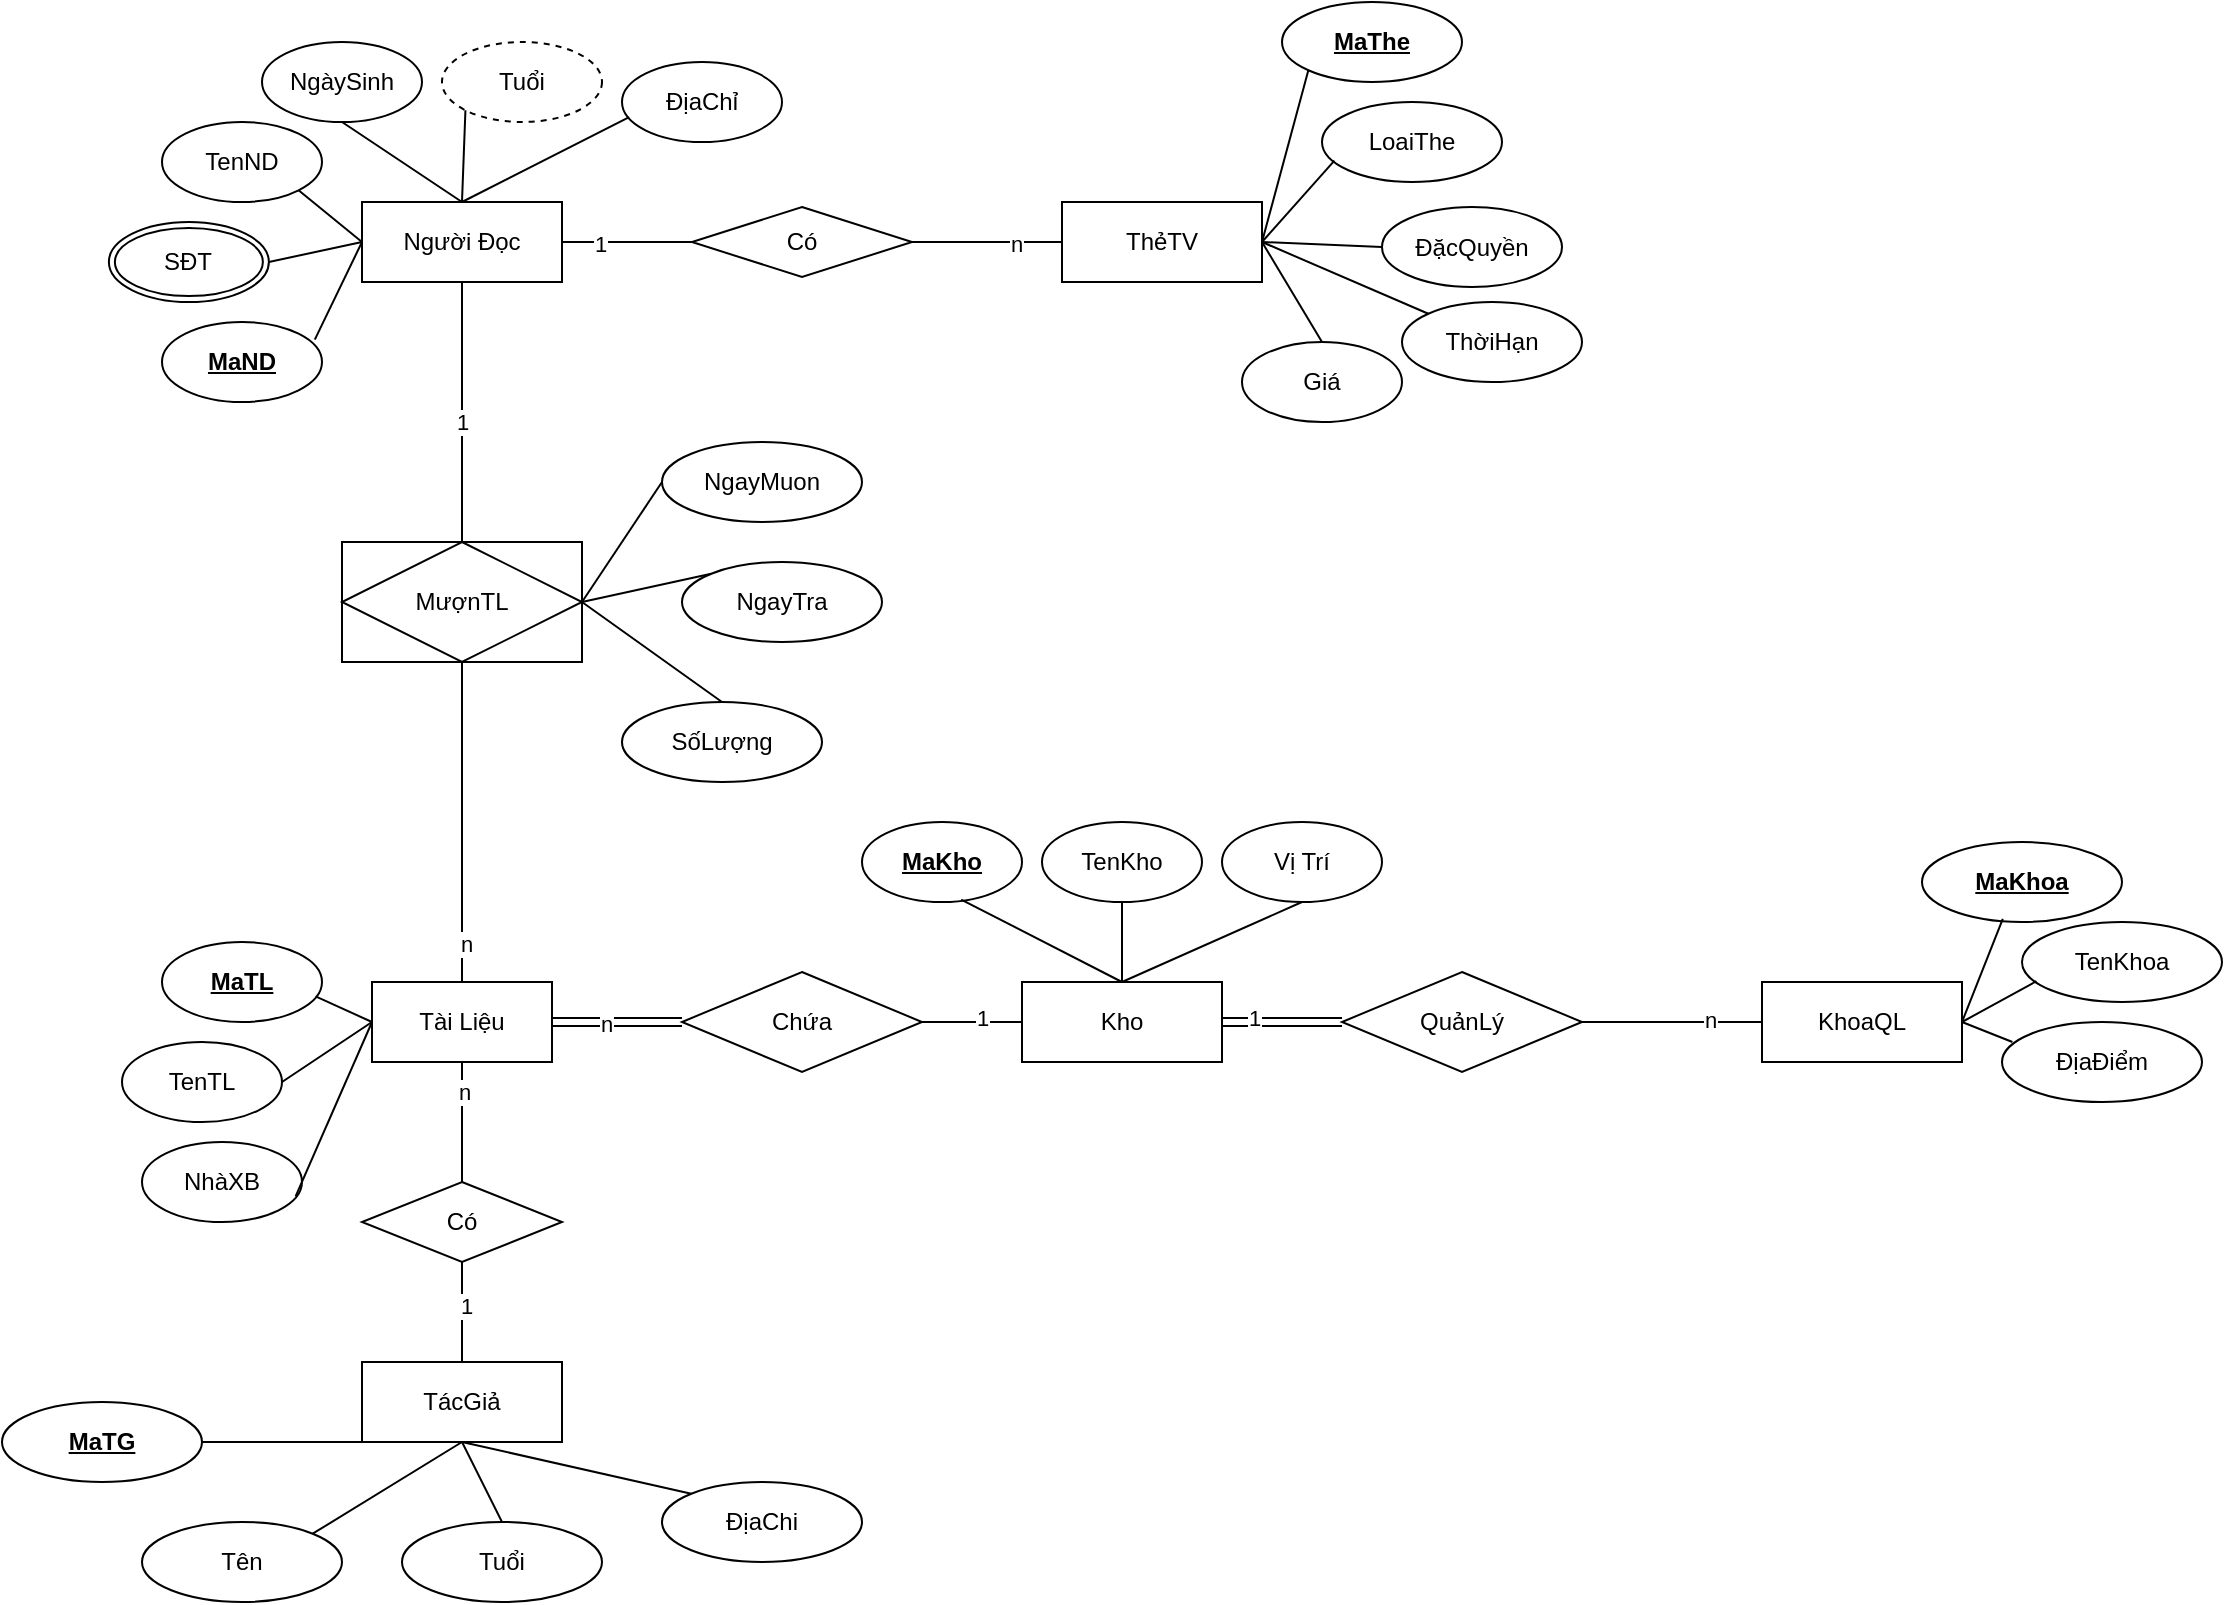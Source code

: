 <mxfile version="24.7.16">
  <diagram name="Trang-1" id="ZWzxkZIK--rJ453yQ6tB">
    <mxGraphModel dx="1290" dy="470" grid="1" gridSize="10" guides="1" tooltips="1" connect="1" arrows="1" fold="1" page="1" pageScale="1" pageWidth="3300" pageHeight="4681" math="0" shadow="0">
      <root>
        <mxCell id="0" />
        <mxCell id="1" parent="0" />
        <mxCell id="0mULd0ldyT7BNbRr9lkG-23" value="" style="edgeStyle=orthogonalEdgeStyle;rounded=0;orthogonalLoop=1;jettySize=auto;html=1;shape=link;" parent="1" source="qfUsmJVMwH6i1zUDP_hz-39" target="0mULd0ldyT7BNbRr9lkG-22" edge="1">
          <mxGeometry relative="1" as="geometry" />
        </mxCell>
        <mxCell id="9Rz3JVOHKZxzOsadTnG4-9" value="n" style="edgeLabel;html=1;align=center;verticalAlign=middle;resizable=0;points=[];" parent="0mULd0ldyT7BNbRr9lkG-23" vertex="1" connectable="0">
          <mxGeometry x="-0.184" y="-1" relative="1" as="geometry">
            <mxPoint as="offset" />
          </mxGeometry>
        </mxCell>
        <mxCell id="qfUsmJVMwH6i1zUDP_hz-39" value="Tài Liệu" style="whiteSpace=wrap;html=1;align=center;" parent="1" vertex="1">
          <mxGeometry x="765" y="880" width="90" height="40" as="geometry" />
        </mxCell>
        <mxCell id="qfUsmJVMwH6i1zUDP_hz-40" style="edgeStyle=none;rounded=0;orthogonalLoop=1;jettySize=auto;html=1;exitX=1;exitY=1;exitDx=0;exitDy=0;" parent="1" source="qfUsmJVMwH6i1zUDP_hz-39" target="qfUsmJVMwH6i1zUDP_hz-39" edge="1">
          <mxGeometry relative="1" as="geometry" />
        </mxCell>
        <mxCell id="qfUsmJVMwH6i1zUDP_hz-42" value="&lt;u&gt;&lt;b&gt;MaTL&lt;/b&gt;&lt;/u&gt;" style="ellipse;whiteSpace=wrap;html=1;align=center;" parent="1" vertex="1">
          <mxGeometry x="660" y="860" width="80" height="40" as="geometry" />
        </mxCell>
        <mxCell id="qfUsmJVMwH6i1zUDP_hz-46" value="" style="endArrow=none;html=1;rounded=0;entryX=0;entryY=0.5;entryDx=0;entryDy=0;exitX=0.96;exitY=0.68;exitDx=0;exitDy=0;exitPerimeter=0;" parent="1" source="qfUsmJVMwH6i1zUDP_hz-42" target="qfUsmJVMwH6i1zUDP_hz-39" edge="1">
          <mxGeometry relative="1" as="geometry">
            <mxPoint x="770" y="869.5" as="sourcePoint" />
            <mxPoint x="930" y="869.5" as="targetPoint" />
          </mxGeometry>
        </mxCell>
        <mxCell id="qfUsmJVMwH6i1zUDP_hz-48" value="NhàXB" style="ellipse;whiteSpace=wrap;html=1;align=center;" parent="1" vertex="1">
          <mxGeometry x="650" y="960" width="80" height="40" as="geometry" />
        </mxCell>
        <mxCell id="qfUsmJVMwH6i1zUDP_hz-49" value="" style="endArrow=none;html=1;rounded=0;entryX=0;entryY=0.5;entryDx=0;entryDy=0;exitX=0.96;exitY=0.68;exitDx=0;exitDy=0;exitPerimeter=0;" parent="1" source="qfUsmJVMwH6i1zUDP_hz-48" target="qfUsmJVMwH6i1zUDP_hz-39" edge="1">
          <mxGeometry relative="1" as="geometry">
            <mxPoint x="740" y="939.5" as="sourcePoint" />
            <mxPoint x="783" y="960" as="targetPoint" />
          </mxGeometry>
        </mxCell>
        <mxCell id="qfUsmJVMwH6i1zUDP_hz-50" value="" style="endArrow=none;html=1;rounded=0;entryX=0;entryY=0.5;entryDx=0;entryDy=0;exitX=1;exitY=0.5;exitDx=0;exitDy=0;" parent="1" source="0mULd0ldyT7BNbRr9lkG-20" target="qfUsmJVMwH6i1zUDP_hz-39" edge="1">
          <mxGeometry relative="1" as="geometry">
            <mxPoint x="730" y="880" as="sourcePoint" />
            <mxPoint x="790" y="960" as="targetPoint" />
            <Array as="points" />
          </mxGeometry>
        </mxCell>
        <mxCell id="qfUsmJVMwH6i1zUDP_hz-54" value="KhoaQL" style="whiteSpace=wrap;html=1;align=center;" parent="1" vertex="1">
          <mxGeometry x="1460" y="880" width="100" height="40" as="geometry" />
        </mxCell>
        <mxCell id="0mULd0ldyT7BNbRr9lkG-20" value="TenTL" style="ellipse;whiteSpace=wrap;html=1;align=center;" parent="1" vertex="1">
          <mxGeometry x="640" y="910" width="80" height="40" as="geometry" />
        </mxCell>
        <mxCell id="0mULd0ldyT7BNbRr9lkG-21" value="Kho" style="whiteSpace=wrap;html=1;align=center;" parent="1" vertex="1">
          <mxGeometry x="1090" y="880" width="100" height="40" as="geometry" />
        </mxCell>
        <mxCell id="0mULd0ldyT7BNbRr9lkG-22" value="Chứa" style="shape=rhombus;perimeter=rhombusPerimeter;whiteSpace=wrap;html=1;align=center;" parent="1" vertex="1">
          <mxGeometry x="920" y="875" width="120" height="50" as="geometry" />
        </mxCell>
        <mxCell id="aHBC1eFmVWSHndRZBE3q-16" value="" style="edgeStyle=orthogonalEdgeStyle;rounded=0;orthogonalLoop=1;jettySize=auto;html=1;shape=link;" edge="1" parent="1" source="0mULd0ldyT7BNbRr9lkG-25" target="0mULd0ldyT7BNbRr9lkG-21">
          <mxGeometry relative="1" as="geometry" />
        </mxCell>
        <mxCell id="aHBC1eFmVWSHndRZBE3q-17" value="1" style="edgeLabel;html=1;align=center;verticalAlign=middle;resizable=0;points=[];" vertex="1" connectable="0" parent="aHBC1eFmVWSHndRZBE3q-16">
          <mxGeometry x="0.467" y="-2" relative="1" as="geometry">
            <mxPoint as="offset" />
          </mxGeometry>
        </mxCell>
        <mxCell id="0mULd0ldyT7BNbRr9lkG-25" value="QuảnLý" style="shape=rhombus;perimeter=rhombusPerimeter;whiteSpace=wrap;html=1;align=center;" parent="1" vertex="1">
          <mxGeometry x="1250" y="875" width="120" height="50" as="geometry" />
        </mxCell>
        <mxCell id="0mULd0ldyT7BNbRr9lkG-28" value="" style="endArrow=none;html=1;rounded=0;exitX=1;exitY=0.5;exitDx=0;exitDy=0;entryX=0;entryY=0.5;entryDx=0;entryDy=0;" parent="1" source="0mULd0ldyT7BNbRr9lkG-22" target="0mULd0ldyT7BNbRr9lkG-21" edge="1">
          <mxGeometry relative="1" as="geometry">
            <mxPoint x="1080" y="910" as="sourcePoint" />
            <mxPoint x="1090" y="900" as="targetPoint" />
          </mxGeometry>
        </mxCell>
        <mxCell id="0mULd0ldyT7BNbRr9lkG-29" value="" style="endArrow=none;html=1;rounded=0;exitX=1;exitY=0.5;exitDx=0;exitDy=0;entryX=0;entryY=0.5;entryDx=0;entryDy=0;" parent="1" source="0mULd0ldyT7BNbRr9lkG-22" target="0mULd0ldyT7BNbRr9lkG-21" edge="1">
          <mxGeometry relative="1" as="geometry">
            <mxPoint x="1040" y="900" as="sourcePoint" />
            <mxPoint x="1090" y="900" as="targetPoint" />
            <Array as="points">
              <mxPoint x="1090" y="900" />
            </Array>
          </mxGeometry>
        </mxCell>
        <mxCell id="9Rz3JVOHKZxzOsadTnG4-10" value="1" style="edgeLabel;html=1;align=center;verticalAlign=middle;resizable=0;points=[];" parent="0mULd0ldyT7BNbRr9lkG-29" vertex="1" connectable="0">
          <mxGeometry x="0.176" y="2" relative="1" as="geometry">
            <mxPoint as="offset" />
          </mxGeometry>
        </mxCell>
        <mxCell id="9Rz3JVOHKZxzOsadTnG4-3" value="&lt;u&gt;&lt;b&gt;MaKho&lt;/b&gt;&lt;/u&gt;" style="ellipse;whiteSpace=wrap;html=1;align=center;" parent="1" vertex="1">
          <mxGeometry x="1010" y="800" width="80" height="40" as="geometry" />
        </mxCell>
        <mxCell id="9Rz3JVOHKZxzOsadTnG4-4" value="TenKho" style="ellipse;whiteSpace=wrap;html=1;align=center;" parent="1" vertex="1">
          <mxGeometry x="1100" y="800" width="80" height="40" as="geometry" />
        </mxCell>
        <mxCell id="9Rz3JVOHKZxzOsadTnG4-5" value="Vị Trí" style="ellipse;whiteSpace=wrap;html=1;align=center;" parent="1" vertex="1">
          <mxGeometry x="1190" y="800" width="80" height="40" as="geometry" />
        </mxCell>
        <mxCell id="9Rz3JVOHKZxzOsadTnG4-6" value="" style="endArrow=none;html=1;rounded=0;entryX=0.62;entryY=0.97;entryDx=0;entryDy=0;entryPerimeter=0;exitX=0.5;exitY=0;exitDx=0;exitDy=0;" parent="1" source="0mULd0ldyT7BNbRr9lkG-21" target="9Rz3JVOHKZxzOsadTnG4-3" edge="1">
          <mxGeometry relative="1" as="geometry">
            <mxPoint x="1170" y="970" as="sourcePoint" />
            <mxPoint x="1330" y="970" as="targetPoint" />
          </mxGeometry>
        </mxCell>
        <mxCell id="9Rz3JVOHKZxzOsadTnG4-7" value="" style="endArrow=none;html=1;rounded=0;entryX=0.5;entryY=1;entryDx=0;entryDy=0;exitX=0.5;exitY=0;exitDx=0;exitDy=0;" parent="1" source="0mULd0ldyT7BNbRr9lkG-21" target="9Rz3JVOHKZxzOsadTnG4-4" edge="1">
          <mxGeometry relative="1" as="geometry">
            <mxPoint x="1170" y="970" as="sourcePoint" />
            <mxPoint x="1330" y="970" as="targetPoint" />
          </mxGeometry>
        </mxCell>
        <mxCell id="9Rz3JVOHKZxzOsadTnG4-8" value="" style="endArrow=none;html=1;rounded=0;entryX=0.5;entryY=1;entryDx=0;entryDy=0;exitX=0.5;exitY=0;exitDx=0;exitDy=0;" parent="1" source="0mULd0ldyT7BNbRr9lkG-21" target="9Rz3JVOHKZxzOsadTnG4-5" edge="1">
          <mxGeometry relative="1" as="geometry">
            <mxPoint x="1170" y="970" as="sourcePoint" />
            <mxPoint x="1330" y="970" as="targetPoint" />
          </mxGeometry>
        </mxCell>
        <mxCell id="9Rz3JVOHKZxzOsadTnG4-13" value="Người Đọc" style="whiteSpace=wrap;html=1;align=center;" parent="1" vertex="1">
          <mxGeometry x="760" y="490" width="100" height="40" as="geometry" />
        </mxCell>
        <mxCell id="9Rz3JVOHKZxzOsadTnG4-14" value="TenND" style="ellipse;whiteSpace=wrap;html=1;align=center;" parent="1" vertex="1">
          <mxGeometry x="660" y="450" width="80" height="40" as="geometry" />
        </mxCell>
        <mxCell id="9Rz3JVOHKZxzOsadTnG4-23" value="NgàySinh" style="ellipse;whiteSpace=wrap;html=1;align=center;" parent="1" vertex="1">
          <mxGeometry x="710" y="410" width="80" height="40" as="geometry" />
        </mxCell>
        <mxCell id="9Rz3JVOHKZxzOsadTnG4-24" value="&lt;u&gt;&lt;b&gt;MaND&lt;/b&gt;&lt;/u&gt;" style="ellipse;whiteSpace=wrap;html=1;align=center;" parent="1" vertex="1">
          <mxGeometry x="660" y="550" width="80" height="40" as="geometry" />
        </mxCell>
        <mxCell id="9Rz3JVOHKZxzOsadTnG4-26" value="ĐịaChỉ" style="ellipse;whiteSpace=wrap;html=1;align=center;" parent="1" vertex="1">
          <mxGeometry x="890" y="420" width="80" height="40" as="geometry" />
        </mxCell>
        <mxCell id="9Rz3JVOHKZxzOsadTnG4-29" value="Tuổi" style="ellipse;whiteSpace=wrap;html=1;align=center;dashed=1;" parent="1" vertex="1">
          <mxGeometry x="800" y="410" width="80" height="40" as="geometry" />
        </mxCell>
        <mxCell id="9Rz3JVOHKZxzOsadTnG4-31" value="" style="endArrow=none;html=1;rounded=0;exitX=1;exitY=1;exitDx=0;exitDy=0;entryX=0;entryY=0.5;entryDx=0;entryDy=0;" parent="1" source="9Rz3JVOHKZxzOsadTnG4-14" target="9Rz3JVOHKZxzOsadTnG4-13" edge="1">
          <mxGeometry relative="1" as="geometry">
            <mxPoint x="1170" y="630" as="sourcePoint" />
            <mxPoint x="1330" y="630" as="targetPoint" />
          </mxGeometry>
        </mxCell>
        <mxCell id="9Rz3JVOHKZxzOsadTnG4-32" value="" style="endArrow=none;html=1;rounded=0;exitX=1;exitY=0.5;exitDx=0;exitDy=0;entryX=0;entryY=0.5;entryDx=0;entryDy=0;" parent="1" source="9Rz3JVOHKZxzOsadTnG4-143" target="9Rz3JVOHKZxzOsadTnG4-13" edge="1">
          <mxGeometry relative="1" as="geometry">
            <mxPoint x="730.0" y="520" as="sourcePoint" />
            <mxPoint x="800" y="520" as="targetPoint" />
          </mxGeometry>
        </mxCell>
        <mxCell id="9Rz3JVOHKZxzOsadTnG4-33" value="" style="endArrow=none;html=1;rounded=0;exitX=0.955;exitY=0.22;exitDx=0;exitDy=0;exitPerimeter=0;entryX=0;entryY=0.5;entryDx=0;entryDy=0;" parent="1" source="9Rz3JVOHKZxzOsadTnG4-24" target="9Rz3JVOHKZxzOsadTnG4-13" edge="1">
          <mxGeometry relative="1" as="geometry">
            <mxPoint x="748" y="504" as="sourcePoint" />
            <mxPoint x="790" y="540" as="targetPoint" />
          </mxGeometry>
        </mxCell>
        <mxCell id="9Rz3JVOHKZxzOsadTnG4-34" value="" style="endArrow=none;html=1;rounded=0;exitX=0.5;exitY=1;exitDx=0;exitDy=0;entryX=0.5;entryY=0;entryDx=0;entryDy=0;" parent="1" source="9Rz3JVOHKZxzOsadTnG4-23" target="9Rz3JVOHKZxzOsadTnG4-13" edge="1">
          <mxGeometry relative="1" as="geometry">
            <mxPoint x="758" y="514" as="sourcePoint" />
            <mxPoint x="820" y="540" as="targetPoint" />
          </mxGeometry>
        </mxCell>
        <mxCell id="9Rz3JVOHKZxzOsadTnG4-35" value="" style="endArrow=none;html=1;rounded=0;exitX=0;exitY=1;exitDx=0;exitDy=0;entryX=0.5;entryY=0;entryDx=0;entryDy=0;" parent="1" source="9Rz3JVOHKZxzOsadTnG4-29" target="9Rz3JVOHKZxzOsadTnG4-13" edge="1">
          <mxGeometry relative="1" as="geometry">
            <mxPoint x="803" y="482" as="sourcePoint" />
            <mxPoint x="800" y="530" as="targetPoint" />
          </mxGeometry>
        </mxCell>
        <mxCell id="9Rz3JVOHKZxzOsadTnG4-36" value="" style="endArrow=none;html=1;rounded=0;exitX=0.045;exitY=0.69;exitDx=0;exitDy=0;exitPerimeter=0;entryX=0.5;entryY=0;entryDx=0;entryDy=0;" parent="1" source="9Rz3JVOHKZxzOsadTnG4-26" target="9Rz3JVOHKZxzOsadTnG4-13" edge="1">
          <mxGeometry relative="1" as="geometry">
            <mxPoint x="813" y="492" as="sourcePoint" />
            <mxPoint x="833" y="509" as="targetPoint" />
          </mxGeometry>
        </mxCell>
        <mxCell id="9Rz3JVOHKZxzOsadTnG4-39" value="ThẻTV" style="whiteSpace=wrap;html=1;align=center;" parent="1" vertex="1">
          <mxGeometry x="1110" y="490" width="100" height="40" as="geometry" />
        </mxCell>
        <mxCell id="9Rz3JVOHKZxzOsadTnG4-40" value="Có" style="shape=rhombus;perimeter=rhombusPerimeter;whiteSpace=wrap;html=1;align=center;" parent="1" vertex="1">
          <mxGeometry x="925" y="492.5" width="110" height="35" as="geometry" />
        </mxCell>
        <mxCell id="9Rz3JVOHKZxzOsadTnG4-41" value="" style="endArrow=none;html=1;rounded=0;exitX=1;exitY=0.5;exitDx=0;exitDy=0;entryX=0;entryY=0.5;entryDx=0;entryDy=0;" parent="1" source="9Rz3JVOHKZxzOsadTnG4-13" target="9Rz3JVOHKZxzOsadTnG4-40" edge="1">
          <mxGeometry relative="1" as="geometry">
            <mxPoint x="1130" y="630" as="sourcePoint" />
            <mxPoint x="1290" y="630" as="targetPoint" />
          </mxGeometry>
        </mxCell>
        <mxCell id="9Rz3JVOHKZxzOsadTnG4-43" value="1" style="edgeLabel;html=1;align=center;verticalAlign=middle;resizable=0;points=[];" parent="9Rz3JVOHKZxzOsadTnG4-41" vertex="1" connectable="0">
          <mxGeometry x="-0.415" y="-1" relative="1" as="geometry">
            <mxPoint as="offset" />
          </mxGeometry>
        </mxCell>
        <mxCell id="9Rz3JVOHKZxzOsadTnG4-69" value="&lt;b&gt;&lt;u&gt;MaThe&lt;/u&gt;&lt;/b&gt;" style="ellipse;whiteSpace=wrap;html=1;align=center;" parent="1" vertex="1">
          <mxGeometry x="1220" y="390" width="90" height="40" as="geometry" />
        </mxCell>
        <mxCell id="9Rz3JVOHKZxzOsadTnG4-70" value="LoaiThe" style="ellipse;whiteSpace=wrap;html=1;align=center;" parent="1" vertex="1">
          <mxGeometry x="1240" y="440" width="90" height="40" as="geometry" />
        </mxCell>
        <mxCell id="9Rz3JVOHKZxzOsadTnG4-71" value="ĐặcQuyền" style="ellipse;whiteSpace=wrap;html=1;align=center;" parent="1" vertex="1">
          <mxGeometry x="1270" y="492.5" width="90" height="40" as="geometry" />
        </mxCell>
        <mxCell id="9Rz3JVOHKZxzOsadTnG4-72" value="ThờiHạn" style="ellipse;whiteSpace=wrap;html=1;align=center;" parent="1" vertex="1">
          <mxGeometry x="1280" y="540" width="90" height="40" as="geometry" />
        </mxCell>
        <mxCell id="9Rz3JVOHKZxzOsadTnG4-74" value="" style="endArrow=none;html=1;rounded=0;entryX=0;entryY=1;entryDx=0;entryDy=0;exitX=1;exitY=0.5;exitDx=0;exitDy=0;" parent="1" source="9Rz3JVOHKZxzOsadTnG4-39" target="9Rz3JVOHKZxzOsadTnG4-69" edge="1">
          <mxGeometry relative="1" as="geometry">
            <mxPoint x="1196.72" y="490" as="sourcePoint" />
            <mxPoint x="1220.005" y="414.188" as="targetPoint" />
          </mxGeometry>
        </mxCell>
        <mxCell id="9Rz3JVOHKZxzOsadTnG4-75" value="" style="endArrow=none;html=1;rounded=0;entryX=0.069;entryY=0.732;entryDx=0;entryDy=0;entryPerimeter=0;exitX=1;exitY=0.5;exitDx=0;exitDy=0;" parent="1" source="9Rz3JVOHKZxzOsadTnG4-39" target="9Rz3JVOHKZxzOsadTnG4-70" edge="1">
          <mxGeometry relative="1" as="geometry">
            <mxPoint x="1200" y="490" as="sourcePoint" />
            <mxPoint x="1230.005" y="424.188" as="targetPoint" />
          </mxGeometry>
        </mxCell>
        <mxCell id="9Rz3JVOHKZxzOsadTnG4-77" value="" style="endArrow=none;html=1;rounded=0;entryX=0;entryY=0.5;entryDx=0;entryDy=0;exitX=1;exitY=0.5;exitDx=0;exitDy=0;" parent="1" source="9Rz3JVOHKZxzOsadTnG4-39" target="9Rz3JVOHKZxzOsadTnG4-71" edge="1">
          <mxGeometry relative="1" as="geometry">
            <mxPoint x="1200" y="490" as="sourcePoint" />
            <mxPoint x="1240.005" y="434.188" as="targetPoint" />
          </mxGeometry>
        </mxCell>
        <mxCell id="9Rz3JVOHKZxzOsadTnG4-78" value="" style="endArrow=none;html=1;rounded=0;entryX=0;entryY=0;entryDx=0;entryDy=0;exitX=1;exitY=0.5;exitDx=0;exitDy=0;" parent="1" source="9Rz3JVOHKZxzOsadTnG4-39" target="9Rz3JVOHKZxzOsadTnG4-72" edge="1">
          <mxGeometry relative="1" as="geometry">
            <mxPoint x="1220" y="520" as="sourcePoint" />
            <mxPoint x="1280" y="523" as="targetPoint" />
          </mxGeometry>
        </mxCell>
        <mxCell id="9Rz3JVOHKZxzOsadTnG4-79" value="Giá" style="ellipse;whiteSpace=wrap;html=1;align=center;" parent="1" vertex="1">
          <mxGeometry x="1200" y="560" width="80" height="40" as="geometry" />
        </mxCell>
        <mxCell id="9Rz3JVOHKZxzOsadTnG4-80" value="" style="endArrow=none;html=1;rounded=0;entryX=0.5;entryY=0;entryDx=0;entryDy=0;" parent="1" target="9Rz3JVOHKZxzOsadTnG4-79" edge="1">
          <mxGeometry relative="1" as="geometry">
            <mxPoint x="1210" y="510" as="sourcePoint" />
            <mxPoint x="1273" y="566" as="targetPoint" />
          </mxGeometry>
        </mxCell>
        <mxCell id="9Rz3JVOHKZxzOsadTnG4-82" value="MượnTL" style="shape=associativeEntity;whiteSpace=wrap;html=1;align=center;" parent="1" vertex="1">
          <mxGeometry x="750" y="660" width="120" height="60" as="geometry" />
        </mxCell>
        <mxCell id="9Rz3JVOHKZxzOsadTnG4-88" value="" style="endArrow=none;html=1;rounded=0;entryX=0.5;entryY=0;entryDx=0;entryDy=0;exitX=0.5;exitY=1;exitDx=0;exitDy=0;" parent="1" source="9Rz3JVOHKZxzOsadTnG4-13" target="9Rz3JVOHKZxzOsadTnG4-82" edge="1">
          <mxGeometry relative="1" as="geometry">
            <mxPoint x="810" y="520" as="sourcePoint" />
            <mxPoint x="1280" y="650" as="targetPoint" />
          </mxGeometry>
        </mxCell>
        <mxCell id="9Rz3JVOHKZxzOsadTnG4-89" value="1" style="edgeLabel;html=1;align=center;verticalAlign=middle;resizable=0;points=[];" parent="9Rz3JVOHKZxzOsadTnG4-88" vertex="1" connectable="0">
          <mxGeometry x="0.068" relative="1" as="geometry">
            <mxPoint as="offset" />
          </mxGeometry>
        </mxCell>
        <mxCell id="9Rz3JVOHKZxzOsadTnG4-93" value="NgayMuon" style="ellipse;whiteSpace=wrap;html=1;align=center;" parent="1" vertex="1">
          <mxGeometry x="910" y="610" width="100" height="40" as="geometry" />
        </mxCell>
        <mxCell id="9Rz3JVOHKZxzOsadTnG4-94" value="NgayTra" style="ellipse;whiteSpace=wrap;html=1;align=center;" parent="1" vertex="1">
          <mxGeometry x="920" y="670" width="100" height="40" as="geometry" />
        </mxCell>
        <mxCell id="9Rz3JVOHKZxzOsadTnG4-95" value="SốLượng" style="ellipse;whiteSpace=wrap;html=1;align=center;" parent="1" vertex="1">
          <mxGeometry x="890" y="740" width="100" height="40" as="geometry" />
        </mxCell>
        <mxCell id="9Rz3JVOHKZxzOsadTnG4-103" value="" style="endArrow=none;html=1;rounded=0;entryX=0;entryY=0.5;entryDx=0;entryDy=0;" parent="1" target="9Rz3JVOHKZxzOsadTnG4-93" edge="1">
          <mxGeometry relative="1" as="geometry">
            <mxPoint x="870" y="690" as="sourcePoint" />
            <mxPoint x="910" y="670" as="targetPoint" />
          </mxGeometry>
        </mxCell>
        <mxCell id="9Rz3JVOHKZxzOsadTnG4-104" value="" style="endArrow=none;html=1;rounded=0;entryX=0;entryY=0;entryDx=0;entryDy=0;exitX=1;exitY=0.5;exitDx=0;exitDy=0;" parent="1" source="9Rz3JVOHKZxzOsadTnG4-82" target="9Rz3JVOHKZxzOsadTnG4-94" edge="1">
          <mxGeometry relative="1" as="geometry">
            <mxPoint x="870" y="690" as="sourcePoint" />
            <mxPoint x="970" y="710" as="targetPoint" />
          </mxGeometry>
        </mxCell>
        <mxCell id="9Rz3JVOHKZxzOsadTnG4-106" value="" style="endArrow=none;html=1;rounded=0;entryX=0.5;entryY=0;entryDx=0;entryDy=0;exitX=1;exitY=0.5;exitDx=0;exitDy=0;" parent="1" source="9Rz3JVOHKZxzOsadTnG4-82" target="9Rz3JVOHKZxzOsadTnG4-95" edge="1">
          <mxGeometry relative="1" as="geometry">
            <mxPoint x="880" y="700" as="sourcePoint" />
            <mxPoint x="935" y="736" as="targetPoint" />
          </mxGeometry>
        </mxCell>
        <mxCell id="9Rz3JVOHKZxzOsadTnG4-123" value="Tên" style="ellipse;whiteSpace=wrap;html=1;align=center;" parent="1" vertex="1">
          <mxGeometry x="650" y="1150" width="100" height="40" as="geometry" />
        </mxCell>
        <mxCell id="9Rz3JVOHKZxzOsadTnG4-124" value="Tuổi" style="ellipse;whiteSpace=wrap;html=1;align=center;" parent="1" vertex="1">
          <mxGeometry x="780" y="1150" width="100" height="40" as="geometry" />
        </mxCell>
        <mxCell id="9Rz3JVOHKZxzOsadTnG4-125" value="ĐịaChi" style="ellipse;whiteSpace=wrap;html=1;align=center;" parent="1" vertex="1">
          <mxGeometry x="910" y="1130" width="100" height="40" as="geometry" />
        </mxCell>
        <mxCell id="9Rz3JVOHKZxzOsadTnG4-128" value="" style="endArrow=none;html=1;rounded=0;exitX=0.5;exitY=1;exitDx=0;exitDy=0;entryX=1;entryY=0;entryDx=0;entryDy=0;" parent="1" source="h40OQPyMRVx2Q0f46NXJ-2" target="9Rz3JVOHKZxzOsadTnG4-123" edge="1">
          <mxGeometry relative="1" as="geometry">
            <mxPoint x="810" y="1100" as="sourcePoint" />
            <mxPoint x="1310" y="1020" as="targetPoint" />
          </mxGeometry>
        </mxCell>
        <mxCell id="9Rz3JVOHKZxzOsadTnG4-129" value="" style="endArrow=none;html=1;rounded=0;entryX=0.5;entryY=0;entryDx=0;entryDy=0;exitX=0.5;exitY=1;exitDx=0;exitDy=0;" parent="1" source="h40OQPyMRVx2Q0f46NXJ-2" target="9Rz3JVOHKZxzOsadTnG4-124" edge="1">
          <mxGeometry relative="1" as="geometry">
            <mxPoint x="810" y="1100" as="sourcePoint" />
            <mxPoint x="725" y="1146" as="targetPoint" />
          </mxGeometry>
        </mxCell>
        <mxCell id="9Rz3JVOHKZxzOsadTnG4-130" value="" style="endArrow=none;html=1;rounded=0;entryX=0;entryY=0;entryDx=0;entryDy=0;exitX=0.5;exitY=1;exitDx=0;exitDy=0;" parent="1" source="h40OQPyMRVx2Q0f46NXJ-2" target="9Rz3JVOHKZxzOsadTnG4-125" edge="1">
          <mxGeometry relative="1" as="geometry">
            <mxPoint x="810" y="1100" as="sourcePoint" />
            <mxPoint x="810" y="1150" as="targetPoint" />
          </mxGeometry>
        </mxCell>
        <mxCell id="9Rz3JVOHKZxzOsadTnG4-131" value="Có" style="shape=rhombus;perimeter=rhombusPerimeter;whiteSpace=wrap;html=1;align=center;" parent="1" vertex="1">
          <mxGeometry x="760" y="980" width="100" height="40" as="geometry" />
        </mxCell>
        <mxCell id="9Rz3JVOHKZxzOsadTnG4-135" value="" style="endArrow=none;html=1;rounded=0;exitX=0.5;exitY=1;exitDx=0;exitDy=0;entryX=0.5;entryY=0;entryDx=0;entryDy=0;" parent="1" source="9Rz3JVOHKZxzOsadTnG4-131" target="h40OQPyMRVx2Q0f46NXJ-2" edge="1">
          <mxGeometry relative="1" as="geometry">
            <mxPoint x="820" y="1110" as="sourcePoint" />
            <mxPoint x="810" y="1060" as="targetPoint" />
            <Array as="points">
              <mxPoint x="810" y="1050" />
            </Array>
          </mxGeometry>
        </mxCell>
        <mxCell id="9Rz3JVOHKZxzOsadTnG4-136" value="1" style="edgeLabel;html=1;align=center;verticalAlign=middle;resizable=0;points=[];" parent="9Rz3JVOHKZxzOsadTnG4-135" vertex="1" connectable="0">
          <mxGeometry x="-0.112" y="2" relative="1" as="geometry">
            <mxPoint as="offset" />
          </mxGeometry>
        </mxCell>
        <mxCell id="9Rz3JVOHKZxzOsadTnG4-143" value="SĐT" style="ellipse;shape=doubleEllipse;margin=3;whiteSpace=wrap;html=1;align=center;" parent="1" vertex="1">
          <mxGeometry x="633.44" y="500" width="80" height="40" as="geometry" />
        </mxCell>
        <mxCell id="9Rz3JVOHKZxzOsadTnG4-144" value="&lt;b&gt;&lt;u&gt;MaKhoa&lt;/u&gt;&lt;/b&gt;" style="ellipse;whiteSpace=wrap;html=1;align=center;" parent="1" vertex="1">
          <mxGeometry x="1540" y="810" width="100" height="40" as="geometry" />
        </mxCell>
        <mxCell id="9Rz3JVOHKZxzOsadTnG4-145" value="TenKhoa" style="ellipse;whiteSpace=wrap;html=1;align=center;" parent="1" vertex="1">
          <mxGeometry x="1590" y="850" width="100" height="40" as="geometry" />
        </mxCell>
        <mxCell id="9Rz3JVOHKZxzOsadTnG4-146" value="ĐịaĐiểm" style="ellipse;whiteSpace=wrap;html=1;align=center;" parent="1" vertex="1">
          <mxGeometry x="1580" y="900" width="100" height="40" as="geometry" />
        </mxCell>
        <mxCell id="9Rz3JVOHKZxzOsadTnG4-151" value="" style="endArrow=none;html=1;rounded=0;entryX=0.404;entryY=0.96;entryDx=0;entryDy=0;entryPerimeter=0;exitX=1;exitY=0.5;exitDx=0;exitDy=0;" parent="1" source="qfUsmJVMwH6i1zUDP_hz-54" target="9Rz3JVOHKZxzOsadTnG4-144" edge="1">
          <mxGeometry relative="1" as="geometry">
            <mxPoint x="1180" y="880" as="sourcePoint" />
            <mxPoint x="1340" y="880" as="targetPoint" />
          </mxGeometry>
        </mxCell>
        <mxCell id="9Rz3JVOHKZxzOsadTnG4-152" value="" style="endArrow=none;html=1;rounded=0;entryX=0.072;entryY=0.74;entryDx=0;entryDy=0;entryPerimeter=0;exitX=1;exitY=0.5;exitDx=0;exitDy=0;" parent="1" source="qfUsmJVMwH6i1zUDP_hz-54" target="9Rz3JVOHKZxzOsadTnG4-145" edge="1">
          <mxGeometry relative="1" as="geometry">
            <mxPoint x="1570" y="910" as="sourcePoint" />
            <mxPoint x="1590" y="858" as="targetPoint" />
          </mxGeometry>
        </mxCell>
        <mxCell id="9Rz3JVOHKZxzOsadTnG4-153" value="" style="endArrow=none;html=1;rounded=0;entryX=0.052;entryY=0.25;entryDx=0;entryDy=0;entryPerimeter=0;exitX=1;exitY=0.5;exitDx=0;exitDy=0;" parent="1" source="qfUsmJVMwH6i1zUDP_hz-54" target="9Rz3JVOHKZxzOsadTnG4-146" edge="1">
          <mxGeometry relative="1" as="geometry">
            <mxPoint x="1570" y="910" as="sourcePoint" />
            <mxPoint x="1607" y="890" as="targetPoint" />
          </mxGeometry>
        </mxCell>
        <mxCell id="h40OQPyMRVx2Q0f46NXJ-2" value="TácGiả" style="whiteSpace=wrap;html=1;align=center;" parent="1" vertex="1">
          <mxGeometry x="760" y="1070" width="100" height="40" as="geometry" />
        </mxCell>
        <mxCell id="h40OQPyMRVx2Q0f46NXJ-8" value="&lt;b&gt;&lt;u&gt;MaTG&lt;/u&gt;&lt;/b&gt;" style="ellipse;whiteSpace=wrap;html=1;align=center;" parent="1" vertex="1">
          <mxGeometry x="580" y="1090" width="100" height="40" as="geometry" />
        </mxCell>
        <mxCell id="h40OQPyMRVx2Q0f46NXJ-9" value="" style="endArrow=none;html=1;rounded=0;exitX=0.5;exitY=1;exitDx=0;exitDy=0;entryX=1;entryY=0.5;entryDx=0;entryDy=0;" parent="1" source="h40OQPyMRVx2Q0f46NXJ-2" target="h40OQPyMRVx2Q0f46NXJ-8" edge="1">
          <mxGeometry relative="1" as="geometry">
            <mxPoint x="820" y="1110" as="sourcePoint" />
            <mxPoint x="745" y="1166" as="targetPoint" />
          </mxGeometry>
        </mxCell>
        <mxCell id="aHBC1eFmVWSHndRZBE3q-1" value="" style="endArrow=none;html=1;rounded=0;exitX=1;exitY=0.5;exitDx=0;exitDy=0;entryX=0;entryY=0.5;entryDx=0;entryDy=0;" edge="1" parent="1" source="9Rz3JVOHKZxzOsadTnG4-40" target="9Rz3JVOHKZxzOsadTnG4-39">
          <mxGeometry width="50" height="50" relative="1" as="geometry">
            <mxPoint x="1170" y="490" as="sourcePoint" />
            <mxPoint x="1180" y="460" as="targetPoint" />
          </mxGeometry>
        </mxCell>
        <mxCell id="aHBC1eFmVWSHndRZBE3q-2" value="n" style="edgeLabel;html=1;align=center;verticalAlign=middle;resizable=0;points=[];" vertex="1" connectable="0" parent="aHBC1eFmVWSHndRZBE3q-1">
          <mxGeometry x="0.392" y="-1" relative="1" as="geometry">
            <mxPoint as="offset" />
          </mxGeometry>
        </mxCell>
        <mxCell id="aHBC1eFmVWSHndRZBE3q-7" value="" style="endArrow=none;html=1;rounded=0;exitX=0.5;exitY=1;exitDx=0;exitDy=0;entryX=0.5;entryY=0;entryDx=0;entryDy=0;" edge="1" parent="1" source="qfUsmJVMwH6i1zUDP_hz-39" target="9Rz3JVOHKZxzOsadTnG4-131">
          <mxGeometry width="50" height="50" relative="1" as="geometry">
            <mxPoint x="1120" y="990" as="sourcePoint" />
            <mxPoint x="1170" y="940" as="targetPoint" />
          </mxGeometry>
        </mxCell>
        <mxCell id="aHBC1eFmVWSHndRZBE3q-8" value="n" style="edgeLabel;html=1;align=center;verticalAlign=middle;resizable=0;points=[];" vertex="1" connectable="0" parent="aHBC1eFmVWSHndRZBE3q-7">
          <mxGeometry x="-0.52" y="1" relative="1" as="geometry">
            <mxPoint as="offset" />
          </mxGeometry>
        </mxCell>
        <mxCell id="aHBC1eFmVWSHndRZBE3q-10" value="" style="endArrow=none;html=1;rounded=0;entryX=0.5;entryY=1;entryDx=0;entryDy=0;exitX=0.5;exitY=0;exitDx=0;exitDy=0;" edge="1" parent="1" source="qfUsmJVMwH6i1zUDP_hz-39" target="9Rz3JVOHKZxzOsadTnG4-82">
          <mxGeometry width="50" height="50" relative="1" as="geometry">
            <mxPoint x="1120" y="760" as="sourcePoint" />
            <mxPoint x="1170" y="710" as="targetPoint" />
          </mxGeometry>
        </mxCell>
        <mxCell id="aHBC1eFmVWSHndRZBE3q-12" value="n" style="edgeLabel;html=1;align=center;verticalAlign=middle;resizable=0;points=[];" vertex="1" connectable="0" parent="aHBC1eFmVWSHndRZBE3q-10">
          <mxGeometry x="-0.755" y="-2" relative="1" as="geometry">
            <mxPoint as="offset" />
          </mxGeometry>
        </mxCell>
        <mxCell id="aHBC1eFmVWSHndRZBE3q-18" value="" style="endArrow=none;html=1;rounded=0;entryX=0;entryY=0.5;entryDx=0;entryDy=0;exitX=1;exitY=0.5;exitDx=0;exitDy=0;" edge="1" parent="1" source="0mULd0ldyT7BNbRr9lkG-25" target="qfUsmJVMwH6i1zUDP_hz-54">
          <mxGeometry width="50" height="50" relative="1" as="geometry">
            <mxPoint x="1170" y="1020" as="sourcePoint" />
            <mxPoint x="1220" y="970" as="targetPoint" />
          </mxGeometry>
        </mxCell>
        <mxCell id="aHBC1eFmVWSHndRZBE3q-19" value="n" style="edgeLabel;html=1;align=center;verticalAlign=middle;resizable=0;points=[];" vertex="1" connectable="0" parent="aHBC1eFmVWSHndRZBE3q-18">
          <mxGeometry x="0.422" y="1" relative="1" as="geometry">
            <mxPoint as="offset" />
          </mxGeometry>
        </mxCell>
      </root>
    </mxGraphModel>
  </diagram>
</mxfile>
